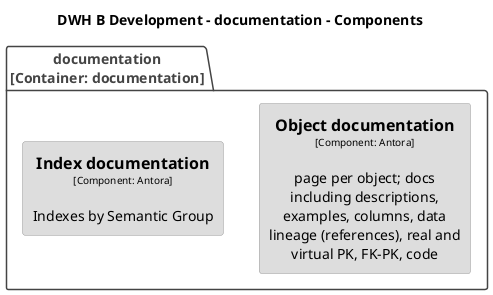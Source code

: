 @startuml
title DWH B Development - documentation - Components

top to bottom direction

skinparam {
  shadowing false
  arrowFontSize 10
  defaultTextAlignment center
  wrapWidth 200
  maxMessageSize 100
}

hide stereotype

skinparam rectangle<<DWHBDevelopment.documentation.Indexdocumentation>> {
  BackgroundColor #dddddd
  FontColor #000000
  BorderColor #9a9a9a
}
skinparam rectangle<<DWHBDevelopment.documentation.Objectdocumentation>> {
  BackgroundColor #dddddd
  FontColor #000000
  BorderColor #9a9a9a
}

package "documentation\n[Container: documentation]" <<DWHBDevelopment.documentation>> {
  skinparam PackageBorderColor<<DWHBDevelopment.documentation>> #444444
  skinparam PackageFontColor<<DWHBDevelopment.documentation>> #444444

  rectangle "==Object documentation\n<size:10>[Component: Antora]</size>\n\npage per object; docs including descriptions, examples, columns, data lineage (references), real and virtual PK, FK-PK, code" <<DWHBDevelopment.documentation.Objectdocumentation>> as DWHBDevelopment.documentation.Objectdocumentation
  rectangle "==Index documentation\n<size:10>[Component: Antora]</size>\n\nIndexes by Semantic Group" <<DWHBDevelopment.documentation.Indexdocumentation>> as DWHBDevelopment.documentation.Indexdocumentation
}

@enduml